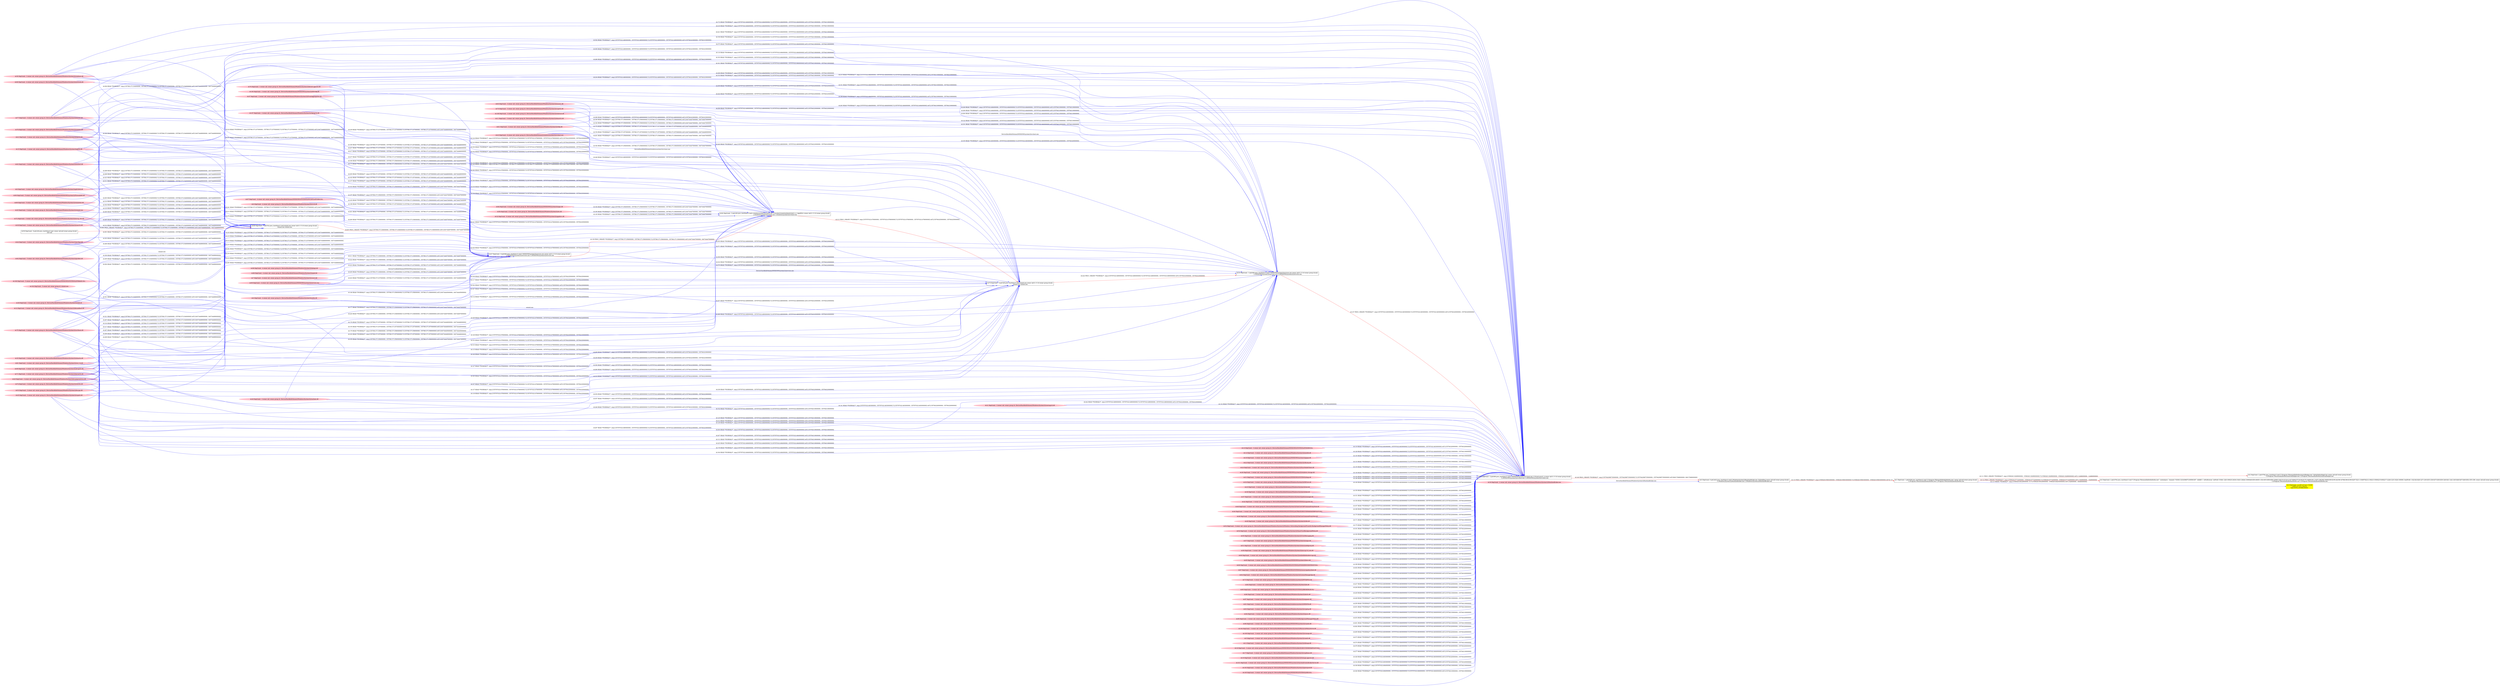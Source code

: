 digraph  {
rankdir=LR
"0"[color=black,label="id:0 HopCount: 0 pid:2432 proc_starttime:0 cmd:C:\Windows\System32\RuntimeBroker.exe -Embedding owner uid:null owner group id:null,\n C:/Windows/System32/RuntimeBroker.exe C:/Windows/System32/RuntimeBroker.exe", shape=box,style=solid];
"1"[color=black,label="id:1 HopCount: 1 pid:8188 proc_starttime:0 cmd:\"C:\Program Files\mozilla\firefox\firefox.exe\" owner uid:null owner group id:null,\n C:/Program Files/mozilla/firefox/firefox.exe C:/Program Files/mozilla/firefox/firefox.exe", shape=box,style=solid];
"0" -> "1" [id=110,__obj="PROC_CREATE"color=red,label="id:110 PROC_CREATE **NORMAL**  seqs:[1558026105803000000, 1558026105803000000] T:[1558026105803000000, 1558026105803000000] relT:[0, 0]",style=solid];
"2"[color=black,label="id:2 HopCount: 2 pid:5784 proc_starttime:0 cmd:\"C:\Program Files\mozilla\firefox\uninstall\helper.exe\" /SetAsDefaultAppUser owner uid:null owner group id:null,\n C:/Program Files/mozilla/firefox/uninstall/helper.exe C:/Program Files/mozilla/firefox/uninstall/helper.exe", shape=box,style=solid];
"1" -> "2" [id=111,__obj="PROC_CREATE"color=red,label="id:111 PROC_CREATE **NORMAL**  seqs:[1558026118289000000, 1558026118289000000] T:[1558026118289000000, 1558026118289000000] relT:[-12486000000, -12486000000]",style=solid];
"3"[color=black,label="id:3 HopCount: 2 pid:4704 proc_starttime:0 cmd:\"C:\Program Files\mozilla\firefox\firefox.exe\" -contentproc --channel=\"8188.0.323439607\\100590185\" -childID 1 -isForBrowser -intPrefs 5:50|6:-1|28:1000|33:20|34:10|43:128|44:10000|48:0|50:400|51:1|52:0|53:0|58:0|59:120|60:120|133:2|134:1|147:5000|157:0|159:0|170:10000|182:-1|187:128|188:10000|189:0|195:24|196:32768|198:0|199:0|207:5|211:1048576|212:100|213:5000|215:600|217:1|226:1|231:0|241:60000| -boolPrefs 1:0|2:0|4:0|26:1|27:1|30:0|35:1|36:0|37:0|38:0|39:1|40:0|41:1|42:1|45:0|46:0|47:0|49:0|54:1|55:1|56: owner uid:null owner group id:null,\n C:/Program Files/mozilla/firefox/firefox.exe C:/Program Files/mozilla/firefox/firefox.exe", shape=box,style=solid];
"1" -> "3" [id=112,__obj="PROC_CREATE"color=red,label="id:112 PROC_CREATE **NORMAL**  seqs:[1558026107732000000, 1558026107732000000] T:[1558026107732000000, 1558026107732000000] relT:[-1929000000, -1929000000]",style=solid];
"4"[color=yellow,label="id:4 HopCount: 2 srcIP:127.0.0.1:54380\ndstIP:127.0.0.1:54379\ntype:SOCK_ESTABLISHED ", shape=box,style=filled];
"1" -> "4" [id=113,__obj="WRITE"color=blue,label="id:113 WRITE **NORMAL**  seqs:[1558026106329000000, 0] T:[1558026106329000000, 1558026146263000000] relT:[-526000000, -40460000000]",style=solid];
"106"[color=pink,label="id:106 HopCount: -5 owner uid: owner group id: /Device/HarddiskVolume2/WINDOWS/SYSTEM32/FWBASE.DLL ", shape=oval,style=filled];
"79"[color=black,label="id:79 HopCount: -4 pid:528 proc_starttime:0 cmd:wininit.exe owner uid:S-1-5-18 owner group id:null,\n wininit.exe wininit.exe", shape=box,style=solid];
"106" -> "79" [id=114,__obj="READ"color=blue,label="id:114 READ **NORMAL**  seqs:[1557870321478000000, 1557870321478000000] T:[1557870321478000000, 1557870321478000000] relT:[155784325000000, 155784325000000]",style=solid];
"81"[color=pink,label="id:81 HopCount: -4 owner uid: owner group id: /Device/HarddiskVolume2/Windows/System32/ws2_32.dll ", shape=oval,style=filled];
"81" -> "79" [id=115,__obj="READ"color=blue,label="id:115 READ **NORMAL**  seqs:[1557870321478000000, 1557870321478000000] T:[1557870321478000000, 1557870321478000000] relT:[155784325000000, 155784325000000]",style=solid];
"9"[color=pink,label="id:9 HopCount: -3 owner uid: owner group id: /Device/HarddiskVolume2/Windows/System32/gdi32full.dll ", shape=oval,style=filled];
"28"[color=black,label="id:28 HopCount: -2 pid:808 proc_starttime:0 cmd:C:\WINDOWS\system32\svchost.exe -k DcomLaunch -p owner uid:S-1-5-18 owner group id:null,\n C:/WINDOWS/system32/svchost.exe C:/WINDOWS/system32/svchost.exe", shape=box,style=solid];
"9" -> "28" [id=116,__obj="READ"color=blue,label="id:116 READ **NORMAL**  seqs:[1557870321484000000, 1557870321484000000] T:[1557870321484000000, 1557870321484000000] relT:[155784319000000, 155784319000000]",style=solid];
"44"[color=pink,label="id:44 HopCount: -3 owner uid: owner group id: /Device/HarddiskVolume2/Windows/System32/profapi.dll ", shape=oval,style=filled];
"44" -> "79" [id=117,__obj="READ"color=blue,label="id:117 READ **NORMAL**  seqs:[1557870321478000000, 1557870321478000000] T:[1557870321478000000, 1557870321478000000] relT:[155784325000000, 155784325000000]",style=solid];
"45"[color=pink,label="id:45 HopCount: -3 owner uid: owner group id: /Device/HarddiskVolume2/Windows/System32/sspicli.dll ", shape=oval,style=filled];
"45" -> "79" [id=118,__obj="READ"color=blue,label="id:118 READ **NORMAL**  seqs:[1557870321478000000, 1557870321478000000] T:[1557870321478000000, 1557870321478000000] relT:[155784325000000, 155784325000000]",style=solid];
"10"[color=pink,label="id:10 HopCount: -3 owner uid: owner group id: /Device/HarddiskVolume2/WINDOWS/SYSTEM32/PSMSRV.DLL ", shape=oval,style=filled];
"10" -> "28" [id=119,__obj="READ"color=blue,label="id:119 READ **NORMAL**  seqs:[1557870321483000000, 1557870321483000000] T:[1557870321483000000, 1557870321483000000] relT:[155784320000000, 155784320000000]",style=solid];
"69"[color=pink,label="id:69 HopCount: -3 owner uid: owner group id: /Device/HarddiskVolume2/Windows/System32/advapi32.dll ", shape=oval,style=filled];
"69" -> "79" [id=120,__obj="READ"color=blue,label="id:120 READ **NORMAL**  seqs:[1557870321478000000, 1557870321478000000] T:[1557870321478000000, 1557870321478000000] relT:[155784325000000, 155784325000000]",style=solid];
"63"[color=pink,label="id:63 HopCount: -3 owner uid: owner group id: /Device/HarddiskVolume2/Windows/System32/sechost.dll ", shape=oval,style=filled];
"63" -> "79" [id=121,__obj="READ"color=blue,label="id:121 READ **NORMAL**  seqs:[1557870321478000000, 1557870321478000000] T:[1557870321478000000, 1557870321478000000] relT:[155784325000000, 155784325000000]",style=solid];
"11"[color=pink,label="id:11 HopCount: -3 owner uid: owner group id: /Device/HarddiskVolume2/Windows/System32/oleaut32.dll ", shape=oval,style=filled];
"11" -> "28" [id=122,__obj="READ"color=blue,label="id:122 READ **NORMAL**  seqs:[1557870321484000000, 1557870321484000000] T:[1557870321484000000, 1557870321484000000] relT:[155784319000000, 155784319000000]",style=solid];
"80"[color=pink,label="id:80 HopCount: -4 owner uid: owner group id: /Device/HarddiskVolume2/Windows/System32/mswsock.dll ", shape=oval,style=filled];
"80" -> "79" [id=123,__obj="READ"color=blue,label="id:123 READ **NORMAL**  seqs:[1557870321478000000, 1557870321478000000] T:[1557870321478000000, 1557870321478000000] relT:[155784325000000, 155784325000000]",style=solid];
"50"[color=pink,label="id:50 HopCount: -3 owner uid: owner group id: /Device/HarddiskVolume2/Windows/System32/combase.dll ", shape=oval,style=filled];
"50" -> "79" [id=124,__obj="READ"color=blue,label="id:124 READ **NORMAL**  seqs:[1557870321478000000, 1557870321478000000] T:[1557870321478000000, 1557870321478000000] relT:[155784325000000, 155784325000000]",style=solid];
"12"[color=pink,label="id:12 HopCount: -3 owner uid: owner group id: /Device/HarddiskVolume2/Windows/System32/KernelBase.dll ", shape=oval,style=filled];
"12" -> "28" [id=125,__obj="READ"color=blue,label="id:125 READ **NORMAL**  seqs:[1557870321484000000, 1557870321484000000] T:[1557870321484000000, 1557870321484000000] relT:[155784319000000, 155784319000000]",style=solid];
"12" -> "79" [id=126,__obj="READ"color=blue,label="id:126 READ **NORMAL**  seqs:[1557870321478000000, 1557870321478000000] T:[1557870321478000000, 1557870321478000000] relT:[155784325000000, 155784325000000]",style=solid];
"71"[color=pink,label="id:71 HopCount: -3 owner uid: owner group id: /Device/HarddiskVolume2/Windows/System32/kernel32.dll ", shape=oval,style=filled];
"71" -> "79" [id=127,__obj="READ"color=blue,label="id:127 READ **NORMAL**  seqs:[1557870321478000000, 1557870321478000000] T:[1557870321478000000, 1557870321478000000] relT:[155784325000000, 155784325000000]",style=solid];
"14"[color=pink,label="id:14 HopCount: -3 owner uid: owner group id: /Device/HarddiskVolume2/Windows/System32/mintdh.dll ", shape=oval,style=filled];
"14" -> "28" [id=128,__obj="READ"color=blue,label="id:128 READ **NORMAL**  seqs:[1557870321484000000, 1557870321484000000] T:[1557870321484000000, 1557870321484000000] relT:[155784319000000, 155784319000000]",style=solid];
"35"[color=pink,label="id:35 HopCount: -3 owner uid: owner group id: /Device/HarddiskVolume2/Windows/System32/ntmarta.dll ", shape=oval,style=filled];
"35" -> "28" [id=129,__obj="READ"color=blue,label="id:129 READ **NORMAL**  seqs:[1557870321484000000, 1557870321484000000] T:[1557870321484000000, 1557870321484000000] relT:[155784319000000, 155784319000000]",style=solid];
"18"[color=pink,label="id:18 HopCount: -3 owner uid: owner group id: /Device/HarddiskVolume2/WINDOWS/system32/gpapi.dll ", shape=oval,style=filled];
"18" -> "28" [id=130,__obj="READ"color=blue,label="id:130 READ **NORMAL**  seqs:[1557870321484000000, 1557870321484000000] T:[1557870321484000000, 1557870321484000000] relT:[155784319000000, 155784319000000]",style=solid];
"20"[color=pink,label="id:20 HopCount: -3 owner uid: owner group id: /Device/HarddiskVolume2/Windows/System32/bcryptprimitives.dll ", shape=oval,style=filled];
"20" -> "28" [id=131,__obj="READ"color=blue,label="id:131 READ **NORMAL**  seqs:[1557870321484000000, 1557870321484000000] T:[1557870321484000000, 1557870321484000000] relT:[155784319000000, 155784319000000]",style=solid];
"21"[color=pink,label="id:21 HopCount: -3 owner uid: owner group id: /Device/HarddiskVolume2/Windows/System32/usermgrcli.dll ", shape=oval,style=filled];
"21" -> "28" [id=132,__obj="READ"color=blue,label="id:132 READ **NORMAL**  seqs:[1557870321483000000, 1557870321483000000] T:[1557870321483000000, 1557870321483000000] relT:[155784320000000, 155784320000000]",style=solid];
"22"[color=pink,label="id:22 HopCount: -3 owner uid: owner group id: /Device/HarddiskVolume2/Windows/System32/clbcatq.dll ", shape=oval,style=filled];
"22" -> "28" [id=133,__obj="READ"color=blue,label="id:133 READ **NORMAL**  seqs:[1557870321484000000, 1557870321484000000] T:[1557870321484000000, 1557870321484000000] relT:[155784319000000, 155784319000000]",style=solid];
"41"[color=pink,label="id:41 HopCount: -3 owner uid: owner group id: /Device/HarddiskVolume2/Windows/System32/rpcrt4.dll ", shape=oval,style=filled];
"41" -> "79" [id=134,__obj="READ"color=blue,label="id:134 READ **NORMAL**  seqs:[1557870321478000000, 1557870321478000000] T:[1557870321478000000, 1557870321478000000] relT:[155784325000000, 155784325000000]",style=solid];
"24"[color=pink,label="id:24 HopCount: -3 owner uid: owner group id: /Device/HarddiskVolume2/Windows/System32/ExecModelClient.dll ", shape=oval,style=filled];
"24" -> "28" [id=135,__obj="READ"color=blue,label="id:135 READ **NORMAL**  seqs:[1557870321483000000, 1557870321483000000] T:[1557870321483000000, 1557870321483000000] relT:[155784320000000, 155784320000000]",style=solid];
"25"[color=pink,label="id:25 HopCount: -5 owner uid: owner group id: /Device/HarddiskVolume2/Windows/System32/wininit.exe ", shape=oval,style=filled];
"25" -> "79" [id=136,__obj="READ"color=blue,label="id:136 READ **NORMAL**  seqs:[1557870321478000000, 1557870321478000000] T:[1557870321478000000, 1557870321478000000] relT:[155784325000000, 155784325000000]",style=solid];
"53"[color=pink,label="id:53 HopCount: -3 owner uid: owner group id: /Device/HarddiskVolume2/Windows/System32/bcrypt.dll ", shape=oval,style=filled];
"53" -> "79" [id=137,__obj="READ"color=blue,label="id:137 READ **NORMAL**  seqs:[1557870321478000000, 1557870321478000000] T:[1557870321478000000, 1557870321478000000] relT:[155784325000000, 155784325000000]",style=solid];
"26"[color=pink,label="id:26 HopCount: -3 owner uid: owner group id: /Device/HarddiskVolume2/WINDOWS/system32/windows.storage.dll ", shape=oval,style=filled];
"26" -> "28" [id=138,__obj="READ"color=blue,label="id:138 READ **NORMAL**  seqs:[1557870321484000000, 1557870321484000000] T:[1557870321484000000, 1557870321484000000] relT:[155784319000000, 155784319000000]",style=solid];
"27"[color=black,label="id:27 HopCount: -6 pid:664 proc_starttime:0 cmd:C:\WINDOWS\system32\services.exe owner uid:S-1-5-18 owner group id:null,\n C:/WINDOWS/system32/services.exe C:/WINDOWS/system32/services.exe", shape=box,style=solid];
"82"[color=black,label="id:82 HopCount: -5 pid:436 proc_starttime:0 cmd:c:\windows\system32\svchost.exe -k localservicenetworkrestricted -p -s AppIDSvc owner uid:S-1-5-19 owner group id:null,\n c:/windows/system32/svchost.exe c:/windows/system32/svchost.exe", shape=box,style=solid];
"27" -> "82" [id=139,__obj="PROC_CREATE"color=red,label="id:139 PROC_CREATE **NORMAL**  seqs:[1557861371356000000, 1557861371356000000] T:[1557861371356000000, 1557861371356000000] relT:[164734447000000, 164734447000000]",style=solid];
"28" -> "0" [id=140,__obj="PROC_CREATE"color=red,label="id:140 PROC_CREATE **NORMAL**  seqs:[1557942088735000000, 1557942088735000000] T:[1557942088735000000, 1557942088735000000] relT:[84017068000000, 84017068000000]",style=solid];
"29"[color=pink,label="id:29 HopCount: -3 owner uid: owner group id: /Device/HarddiskVolume2/Windows/System32/rmclient.dll ", shape=oval,style=filled];
"29" -> "28" [id=141,__obj="READ"color=blue,label="id:141 READ **NORMAL**  seqs:[1557870321483000000, 1557870321483000000] T:[1557870321483000000, 1557870321483000000] relT:[155784320000000, 155784320000000]",style=solid];
"76"[color=pink,label="id:76 HopCount: -3 owner uid: owner group id: /Device/HarddiskVolume2/Windows/System32/kernel.appcore.dll ", shape=oval,style=filled];
"76" -> "82" [id=142,__obj="READ"color=blue,label="id:142 READ **NORMAL**  seqs:[1557861371356000000, 1557861371356000000] T:[1557861371356000000, 1557861371356000000] relT:[164734447000000, 164734447000000]",style=solid];
"30"[color=pink,label="id:30 HopCount: -2 owner uid: owner group id: /Device/HarddiskVolume2/Windows/System32/RuntimeBroker.exe ", shape=oval,style=filled];
"30" -> "0" [id=143,__obj="FILE_EXEC"color=blue,label="\Device\HarddiskVolume2\Windows\System32\RuntimeBroker.exe",style=solid];
"31"[color=pink,label="id:31 HopCount: -3 owner uid: owner group id: /Device/HarddiskVolume2/WINDOWS/SYSTEM32/dxgi.dll ", shape=oval,style=filled];
"31" -> "28" [id=144,__obj="READ"color=blue,label="id:144 READ **NORMAL**  seqs:[1557870321484000000, 1557870321484000000] T:[1557870321484000000, 1557870321484000000] relT:[155784319000000, 155784319000000]",style=solid];
"32"[color=pink,label="id:32 HopCount: -6 owner uid: owner group id: /Device/HarddiskVolume2/WINDOWS/system32/appidsvc.dll ", shape=oval,style=filled];
"32" -> "82" [id=145,__obj="READ"color=blue,label="id:145 READ **NORMAL**  seqs:[1557861371356000000, 1557861371356000000] T:[1557861371356000000, 1557861371356000000] relT:[164734447000000, 164734447000000]",style=solid];
"38"[color=pink,label="id:38 HopCount: -3 owner uid: owner group id: /Device/HarddiskVolume2/Windows/System32/ntdll.dll ", shape=oval,style=filled];
"38" -> "82" [id=146,__obj="READ"color=blue,label="id:146 READ **NORMAL**  seqs:[1557861371358000000, 1557861371358000000] T:[1557861371358000000, 1557861371358000000] relT:[164734445000000, 164734445000000]",style=solid];
"33"[color=black,label="id:33 HopCount: -3 pid:656 proc_starttime:0 cmd:C:\WINDOWS\system32\services.exe owner uid:S-1-5-18 owner group id:null,\n C:/WINDOWS/system32/services.exe C:/WINDOWS/system32/services.exe", shape=box,style=solid];
"33" -> "28" [id=147,__obj="PROC_CREATE"color=red,label="id:147 PROC_CREATE **NORMAL**  seqs:[1557870321483000000, 1557870321483000000] T:[1557870321483000000, 1557870321483000000] relT:[155784320000000, 155784320000000]",style=solid];
"34"[color=pink,label="id:34 HopCount: -3 owner uid: owner group id: /Device/HarddiskVolume2/Windows/System32/SHCore.dll ", shape=oval,style=filled];
"34" -> "28" [id=148,__obj="READ"color=blue,label="id:148 READ **NORMAL**  seqs:[1557870321484000000, 1557870321484000000] T:[1557870321484000000, 1557870321484000000] relT:[155784319000000, 155784319000000]",style=solid];
"23"[color=pink,label="id:23 HopCount: -3 owner uid: owner group id: /Device/HarddiskVolume2/Windows/System32/wer.dll ", shape=oval,style=filled];
"23" -> "28" [id=149,__obj="READ"color=blue,label="id:149 READ **NORMAL**  seqs:[1557870321483000000, 1557870321483000000] T:[1557870321483000000, 1557870321483000000] relT:[155784320000000, 155784320000000]",style=solid];
"36"[color=pink,label="id:36 HopCount: -3 owner uid: owner group id: /Device/HarddiskVolume2/Windows/System32/dab.dll ", shape=oval,style=filled];
"36" -> "28" [id=150,__obj="READ"color=blue,label="id:150 READ **NORMAL**  seqs:[1557870321483000000, 1557870321483000000] T:[1557870321483000000, 1557870321483000000] relT:[155784320000000, 155784320000000]",style=solid];
"37"[color=pink,label="id:37 HopCount: -3 owner uid: owner group id: /Device/HarddiskVolume2/Windows/System32/policymanager.dll ", shape=oval,style=filled];
"37" -> "28" [id=151,__obj="READ"color=blue,label="id:151 READ **NORMAL**  seqs:[1557870321483000000, 1557870321483000000] T:[1557870321483000000, 1557870321483000000] relT:[155784320000000, 155784320000000]",style=solid];
"38" -> "28" [id=152,__obj="READ"color=blue,label="id:152 READ **NORMAL**  seqs:[1557870321484000000, 1557870321484000000] T:[1557870321484000000, 1557870321484000000] relT:[155784319000000, 155784319000000]",style=solid];
"39"[color=pink,label="id:39 HopCount: -3 owner uid: owner group id: /Device/HarddiskVolume2/Windows/System32/user32.dll ", shape=oval,style=filled];
"39" -> "28" [id=153,__obj="READ"color=blue,label="id:153 READ **NORMAL**  seqs:[1557870321484000000, 1557870321484000000] T:[1557870321484000000, 1557870321484000000] relT:[155784319000000, 155784319000000]",style=solid];
"11" -> "82" [id=154,__obj="READ"color=blue,label="id:154 READ **NORMAL**  seqs:[1557861371357000000, 1557861371357000000] T:[1557861371357000000, 1557861371357000000] relT:[164734446000000, 164734446000000]",style=solid];
"69" -> "82" [id=155,__obj="READ"color=blue,label="id:155 READ **NORMAL**  seqs:[1557861371357000000, 1557861371357000000] T:[1557861371357000000, 1557861371357000000] relT:[164734446000000, 164734446000000]",style=solid];
"41" -> "28" [id=156,__obj="READ"color=blue,label="id:156 READ **NORMAL**  seqs:[1557870321484000000, 1557870321484000000] T:[1557870321484000000, 1557870321484000000] relT:[155784319000000, 155784319000000]",style=solid];
"63" -> "82" [id=157,__obj="READ"color=blue,label="id:157 READ **NORMAL**  seqs:[1557861371357000000, 1557861371357000000] T:[1557861371357000000, 1557861371357000000] relT:[164734446000000, 164734446000000]",style=solid];
"42"[color=pink,label="id:42 HopCount: -3 owner uid: owner group id: /Device/HarddiskVolume2/WINDOWS/SYSTEM32/capauthz.dll ", shape=oval,style=filled];
"42" -> "28" [id=158,__obj="READ"color=blue,label="id:158 READ **NORMAL**  seqs:[1557870321483000000, 1557870321483000000] T:[1557870321483000000, 1557870321483000000] relT:[155784320000000, 155784320000000]",style=solid];
"43"[color=pink,label="id:43 HopCount: -6 owner uid: owner group id: /Device/HarddiskVolume2/windows/system32/svchost.exe ", shape=oval,style=filled];
"43" -> "82" [id=159,__obj="FILE_EXEC"color=blue,label="\Device\HarddiskVolume2\windows\system32\svchost.exe",style=solid];
"83"[color=pink,label="id:83 HopCount: -3 owner uid: owner group id: /Device/HarddiskVolume2/Windows/System32/msasn1.dll ", shape=oval,style=filled];
"83" -> "82" [id=160,__obj="READ"color=blue,label="id:160 READ **NORMAL**  seqs:[1557861371356000000, 1557861371356000000] T:[1557861371356000000, 1557861371356000000] relT:[164734447000000, 164734447000000]",style=solid];
"44" -> "28" [id=161,__obj="READ"color=blue,label="id:161 READ **NORMAL**  seqs:[1557870321484000000, 1557870321484000000] T:[1557870321484000000, 1557870321484000000] relT:[155784319000000, 155784319000000]",style=solid];
"15"[color=pink,label="id:15 HopCount: -3 owner uid: owner group id: /Device/HarddiskVolume2/Windows/System32/gdi32.dll ", shape=oval,style=filled];
"15" -> "82" [id=162,__obj="READ"color=blue,label="id:162 READ **NORMAL**  seqs:[1557861371357000000, 1557861371357000000] T:[1557861371357000000, 1557861371357000000] relT:[164734446000000, 164734446000000]",style=solid];
"9" -> "82" [id=163,__obj="READ"color=blue,label="id:163 READ **NORMAL**  seqs:[1557861371356000000, 1557861371356000000] T:[1557861371356000000, 1557861371356000000] relT:[164734447000000, 164734447000000]",style=solid];
"45" -> "28" [id=164,__obj="READ"color=blue,label="id:164 READ **NORMAL**  seqs:[1557870321484000000, 1557870321484000000] T:[1557870321484000000, 1557870321484000000] relT:[155784319000000, 155784319000000]",style=solid];
"72"[color=pink,label="id:72 HopCount: -3 owner uid: owner group id: /Device/HarddiskVolume2/Windows/System32/msvcp_win.dll ", shape=oval,style=filled];
"72" -> "82" [id=165,__obj="READ"color=blue,label="id:165 READ **NORMAL**  seqs:[1557861371356000000, 1557861371356000000] T:[1557861371356000000, 1557861371356000000] relT:[164734447000000, 164734447000000]",style=solid];
"77"[color=pink,label="id:77 HopCount: -3 owner uid: owner group id: /Device/HarddiskVolume2/Windows/System32/msvcrt.dll ", shape=oval,style=filled];
"77" -> "82" [id=166,__obj="READ"color=blue,label="id:166 READ **NORMAL**  seqs:[1557861371358000000, 1557861371358000000] T:[1557861371358000000, 1557861371358000000] relT:[164734445000000, 164734445000000]",style=solid];
"46"[color=pink,label="id:46 HopCount: -3 owner uid: owner group id: /Device/HarddiskVolume2/Windows/System32/OneCoreUAPCommonProxyStub.dll ", shape=oval,style=filled];
"46" -> "28" [id=167,__obj="READ"color=blue,label="id:167 READ **NORMAL**  seqs:[1557870321483000000, 1557870321483000000] T:[1557870321483000000, 1557870321483000000] relT:[155784320000000, 155784320000000]",style=solid];
"40"[color=pink,label="id:40 HopCount: -3 owner uid: owner group id: /Device/HarddiskVolume2/WINDOWS/SYSTEM32/ACPBACKGROUNDMANAGERPOLICY.DLL ", shape=oval,style=filled];
"40" -> "28" [id=168,__obj="READ"color=blue,label="id:168 READ **NORMAL**  seqs:[1557870321483000000, 1557870321483000000] T:[1557870321483000000, 1557870321483000000] relT:[155784320000000, 155784320000000]",style=solid];
"47"[color=pink,label="id:47 HopCount: -3 owner uid: owner group id: /Device/HarddiskVolume2/Windows/System32/EventAggregation.dll ", shape=oval,style=filled];
"47" -> "28" [id=169,__obj="READ"color=blue,label="id:169 READ **NORMAL**  seqs:[1557870321484000000, 1557870321484000000] T:[1557870321484000000, 1557870321484000000] relT:[155784319000000, 155784319000000]",style=solid];
"48"[color=pink,label="id:48 HopCount: -3 owner uid: owner group id: /Device/HarddiskVolume2/Windows/System32/OneCoreCommonProxyStub.dll ", shape=oval,style=filled];
"48" -> "28" [id=170,__obj="READ"color=blue,label="id:170 READ **NORMAL**  seqs:[1557870321483000000, 1557870321483000000] T:[1557870321483000000, 1557870321483000000] relT:[155784320000000, 155784320000000]",style=solid];
"49"[color=pink,label="id:49 HopCount: -3 owner uid: owner group id: /Device/HarddiskVolume2/Windows/System32/tdh.dll ", shape=oval,style=filled];
"49" -> "28" [id=171,__obj="READ"color=blue,label="id:171 READ **NORMAL**  seqs:[1557870321484000000, 1557870321484000000] T:[1557870321484000000, 1557870321484000000] relT:[155784319000000, 155784319000000]",style=solid];
"50" -> "28" [id=172,__obj="READ"color=blue,label="id:172 READ **NORMAL**  seqs:[1557870321484000000, 1557870321484000000] T:[1557870321484000000, 1557870321484000000] relT:[155784319000000, 155784319000000]",style=solid];
"78"[color=pink,label="id:78 HopCount: -3 owner uid: owner group id: /Device/HarddiskVolume2/Windows/System32/userenv.dll ", shape=oval,style=filled];
"78" -> "82" [id=173,__obj="READ"color=blue,label="id:173 READ **NORMAL**  seqs:[1557861371356000000, 1557861371356000000] T:[1557861371356000000, 1557861371356000000] relT:[164734447000000, 164734447000000]",style=solid];
"108"[color=pink,label="id:108 HopCount: -3 owner uid: owner group id: /Device/HarddiskVolume2/Windows/System32/wintrust.dll ", shape=oval,style=filled];
"108" -> "82" [id=174,__obj="READ"color=blue,label="id:174 READ **NORMAL**  seqs:[1557861371357000000, 1557861371357000000] T:[1557861371357000000, 1557861371357000000] relT:[164734446000000, 164734446000000]",style=solid];
"52"[color=pink,label="id:52 HopCount: -3 owner uid: owner group id: /Device/HarddiskVolume2/Windows/System32/Windows.Networking.BackgroundTransfer.BackgroundManagerPolicy.dll ", shape=oval,style=filled];
"52" -> "28" [id=175,__obj="READ"color=blue,label="id:175 READ **NORMAL**  seqs:[1557870321483000000, 1557870321483000000] T:[1557870321483000000, 1557870321483000000] relT:[155784320000000, 155784320000000]",style=solid];
"75"[color=pink,label="id:75 HopCount: -3 owner uid: owner group id: /Device/HarddiskVolume2/Windows/System32/ucrtbase.dll ", shape=oval,style=filled];
"75" -> "82" [id=176,__obj="READ"color=blue,label="id:176 READ **NORMAL**  seqs:[1557861371357000000, 1557861371357000000] T:[1557861371357000000, 1557861371357000000] relT:[164734446000000, 164734446000000]",style=solid];
"12" -> "82" [id=177,__obj="READ"color=blue,label="id:177 READ **NORMAL**  seqs:[1557861371356000000, 1557861371356000000] T:[1557861371356000000, 1557861371356000000] relT:[164734447000000, 164734447000000]",style=solid];
"53" -> "28" [id=178,__obj="READ"color=blue,label="id:178 READ **NORMAL**  seqs:[1557870321484000000, 1557870321484000000] T:[1557870321484000000, 1557870321484000000] relT:[155784319000000, 155784319000000]",style=solid];
"71" -> "82" [id=179,__obj="READ"color=blue,label="id:179 READ **NORMAL**  seqs:[1557861371358000000, 1557861371358000000] T:[1557861371358000000, 1557861371358000000] relT:[164734445000000, 164734445000000]",style=solid];
"50" -> "82" [id=180,__obj="READ"color=blue,label="id:180 READ **NORMAL**  seqs:[1557861371357000000, 1557861371357000000] T:[1557861371357000000, 1557861371357000000] relT:[164734446000000, 164734446000000]",style=solid];
"54"[color=pink,label="id:54 HopCount: -3 owner uid: owner group id: /Device/HarddiskVolume2/Windows/System32/SmartCardBackgroundPolicy.dll ", shape=oval,style=filled];
"54" -> "28" [id=181,__obj="READ"color=blue,label="id:181 READ **NORMAL**  seqs:[1557870321483000000, 1557870321483000000] T:[1557870321483000000, 1557870321483000000] relT:[155784320000000, 155784320000000]",style=solid];
"70"[color=pink,label="id:70 HopCount: -3 owner uid: owner group id: /Device/HarddiskVolume2/Windows/System32/crypt32.dll ", shape=oval,style=filled];
"70" -> "82" [id=182,__obj="READ"color=blue,label="id:182 READ **NORMAL**  seqs:[1557861371356000000, 1557861371356000000] T:[1557861371356000000, 1557861371356000000] relT:[164734447000000, 164734447000000]",style=solid];
"20" -> "82" [id=183,__obj="READ"color=blue,label="id:183 READ **NORMAL**  seqs:[1557861371357000000, 1557861371357000000] T:[1557861371357000000, 1557861371357000000] relT:[164734446000000, 164734446000000]",style=solid];
"55"[color=pink,label="id:55 HopCount: -3 owner uid: owner group id: /Device/HarddiskVolume2/Windows/System32/CoreMessaging.dll ", shape=oval,style=filled];
"55" -> "28" [id=184,__obj="READ"color=blue,label="id:184 READ **NORMAL**  seqs:[1557870321483000000, 1557870321483000000] T:[1557870321483000000, 1557870321483000000] relT:[155784320000000, 155784320000000]",style=solid];
"56"[color=pink,label="id:56 HopCount: -6 owner uid: owner group id: /Device/HarddiskVolume2/Windows/System32/slc.dll ", shape=oval,style=filled];
"56" -> "82" [id=185,__obj="READ"color=blue,label="id:185 READ **NORMAL**  seqs:[1557861371356000000, 1557861371356000000] T:[1557861371356000000, 1557861371356000000] relT:[164734447000000, 164734447000000]",style=solid];
"57"[color=pink,label="id:57 HopCount: -3 owner uid: owner group id: /Device/HarddiskVolume2/WINDOWS/system32/umpo.dll ", shape=oval,style=filled];
"57" -> "28" [id=186,__obj="READ"color=blue,label="id:186 READ **NORMAL**  seqs:[1557870321484000000, 1557870321484000000] T:[1557870321484000000, 1557870321484000000] relT:[155784319000000, 155784319000000]",style=solid];
"51"[color=pink,label="id:51 HopCount: -3 owner uid: owner group id: /Device/HarddiskVolume2/Windows/System32/execmodelproxy.dll ", shape=oval,style=filled];
"51" -> "28" [id=187,__obj="READ"color=blue,label="id:187 READ **NORMAL**  seqs:[1557870321483000000, 1557870321483000000] T:[1557870321483000000, 1557870321483000000] relT:[155784320000000, 155784320000000]",style=solid];
"59"[color=pink,label="id:59 HopCount: -3 owner uid: owner group id: /Device/HarddiskVolume2/Windows/System32/msvcp110_win.dll ", shape=oval,style=filled];
"59" -> "28" [id=188,__obj="READ"color=blue,label="id:188 READ **NORMAL**  seqs:[1557870321483000000, 1557870321483000000] T:[1557870321483000000, 1557870321483000000] relT:[155784320000000, 155784320000000]",style=solid];
"43" -> "28" [id=189,__obj="FILE_EXEC"color=blue,label="\Device\HarddiskVolume2\WINDOWS\system32\svchost.exe",style=solid];
"60"[color=pink,label="id:60 HopCount: -3 owner uid: owner group id: /Device/HarddiskVolume2/Windows/System32/embeddedmodesvcapi.dll ", shape=oval,style=filled];
"60" -> "28" [id=190,__obj="READ"color=blue,label="id:190 READ **NORMAL**  seqs:[1557870321483000000, 1557870321483000000] T:[1557870321483000000, 1557870321483000000] relT:[155784320000000, 155784320000000]",style=solid];
"61"[color=pink,label="id:61 HopCount: -3 owner uid: owner group id: /Device/HarddiskVolume2/Windows/System32/wldp.dll ", shape=oval,style=filled];
"61" -> "28" [id=191,__obj="READ"color=blue,label="id:191 READ **NORMAL**  seqs:[1557870321484000000, 1557870321484000000] T:[1557870321484000000, 1557870321484000000] relT:[155784319000000, 155784319000000]",style=solid];
"43" -> "82" [id=192,__obj="READ"color=blue,label="id:192 READ **NORMAL**  seqs:[1557861371356000000, 1557861371356000000] T:[1557861371356000000, 1557861371356000000] relT:[164734447000000, 164734447000000]",style=solid];
"63" -> "28" [id=193,__obj="READ"color=blue,label="id:193 READ **NORMAL**  seqs:[1557870321484000000, 1557870321484000000] T:[1557870321484000000, 1557870321484000000] relT:[155784319000000, 155784319000000]",style=solid];
"64"[color=pink,label="id:64 HopCount: -6 owner uid: owner group id: /Device/HarddiskVolume2/WINDOWS/system32/sppc.dll ", shape=oval,style=filled];
"64" -> "82" [id=194,__obj="READ"color=blue,label="id:194 READ **NORMAL**  seqs:[1557861371356000000, 1557861371356000000] T:[1557861371356000000, 1557861371356000000] relT:[164734447000000, 164734447000000]",style=solid];
"74"[color=pink,label="id:74 HopCount: -3 owner uid: owner group id: /Device/HarddiskVolume2/Windows/System32/win32u.dll ", shape=oval,style=filled];
"74" -> "82" [id=195,__obj="READ"color=blue,label="id:195 READ **NORMAL**  seqs:[1557861371356000000, 1557861371356000000] T:[1557861371356000000, 1557861371356000000] relT:[164734447000000, 164734447000000]",style=solid];
"65"[color=pink,label="id:65 HopCount: -3 owner uid: owner group id: /Device/HarddiskVolume2/WINDOWS/system32/bisrv.dll ", shape=oval,style=filled];
"65" -> "28" [id=196,__obj="READ"color=blue,label="id:196 READ **NORMAL**  seqs:[1557870321483000000, 1557870321483000000] T:[1557870321483000000, 1557870321483000000] relT:[155784320000000, 155784320000000]",style=solid];
"44" -> "82" [id=197,__obj="READ"color=blue,label="id:197 READ **NORMAL**  seqs:[1557861371356000000, 1557861371356000000] T:[1557861371356000000, 1557861371356000000] relT:[164734447000000, 164734447000000]",style=solid];
"39" -> "82" [id=198,__obj="READ"color=blue,label="id:198 READ **NORMAL**  seqs:[1557861371357000000, 1557861371357000000] T:[1557861371357000000, 1557861371357000000] relT:[164734446000000, 164734446000000]",style=solid];
"66"[color=pink,label="id:66 HopCount: -3 owner uid: owner group id: /Device/HarddiskVolume2/WINDOWS/SYSTEM32/PSMSERVICEEXTHOST.DLL ", shape=oval,style=filled];
"66" -> "28" [id=199,__obj="READ"color=blue,label="id:199 READ **NORMAL**  seqs:[1557870321483000000, 1557870321483000000] T:[1557870321483000000, 1557870321483000000] relT:[155784320000000, 155784320000000]",style=solid];
"41" -> "82" [id=200,__obj="READ"color=blue,label="id:200 READ **NORMAL**  seqs:[1557861371357000000, 1557861371357000000] T:[1557861371357000000, 1557861371357000000] relT:[164734446000000, 164734446000000]",style=solid];
"61" -> "82" [id=201,__obj="READ"color=blue,label="id:201 READ **NORMAL**  seqs:[1557861371356000000, 1557861371356000000] T:[1557861371356000000, 1557861371356000000] relT:[164734447000000, 164734447000000]",style=solid];
"67"[color=pink,label="id:67 HopCount: -3 owner uid: owner group id: /Device/HarddiskVolume2/WINDOWS/SYSTEM32/resourcepolicyclient.dll ", shape=oval,style=filled];
"67" -> "28" [id=202,__obj="READ"color=blue,label="id:202 READ **NORMAL**  seqs:[1557870321483000000, 1557870321483000000] T:[1557870321483000000, 1557870321483000000] relT:[155784320000000, 155784320000000]",style=solid];
"68"[color=black,label="id:68 HopCount: -7 pid:532 proc_starttime:0 cmd:wininit.exe owner uid:S-1-5-18 owner group id:null,\n wininit.exe wininit.exe", shape=box,style=solid];
"68" -> "27" [id=203,__obj="PROC_CREATE"color=red,label="id:203 PROC_CREATE **NORMAL**  seqs:[1557861371336000000, 1557861371336000000] T:[1557861371336000000, 1557861371336000000] relT:[164734467000000, 164734467000000]",style=solid];
"69" -> "28" [id=204,__obj="READ"color=blue,label="id:204 READ **NORMAL**  seqs:[1557870321484000000, 1557870321484000000] T:[1557870321484000000, 1557870321484000000] relT:[155784319000000, 155784319000000]",style=solid];
"62"[color=pink,label="id:62 HopCount: -3 owner uid: owner group id: /Device/HarddiskVolume2/Windows/System32/LicenseManagerApi.dll ", shape=oval,style=filled];
"62" -> "28" [id=205,__obj="READ"color=blue,label="id:205 READ **NORMAL**  seqs:[1557870321483000000, 1557870321483000000] T:[1557870321483000000, 1557870321483000000] relT:[155784320000000, 155784320000000]",style=solid];
"70" -> "28" [id=206,__obj="READ"color=blue,label="id:206 READ **NORMAL**  seqs:[1557870321484000000, 1557870321484000000] T:[1557870321484000000, 1557870321484000000] relT:[155784319000000, 155784319000000]",style=solid];
"71" -> "28" [id=207,__obj="READ"color=blue,label="id:207 READ **NORMAL**  seqs:[1557870321484000000, 1557870321484000000] T:[1557870321484000000, 1557870321484000000] relT:[155784319000000, 155784319000000]",style=solid];
"72" -> "28" [id=208,__obj="READ"color=blue,label="id:208 READ **NORMAL**  seqs:[1557870321484000000, 1557870321484000000] T:[1557870321484000000, 1557870321484000000] relT:[155784319000000, 155784319000000]",style=solid];
"73"[color=pink,label="id:73 HopCount: -3 owner uid: owner group id: /Device/HarddiskVolume2/windows/system32/WTSAPI32.dll ", shape=oval,style=filled];
"73" -> "28" [id=209,__obj="READ"color=blue,label="id:209 READ **NORMAL**  seqs:[1557870321483000000, 1557870321483000000] T:[1557870321483000000, 1557870321483000000] relT:[155784320000000, 155784320000000]",style=solid];
"20" -> "27" [id=210,__obj="READ"color=blue,label="id:210 READ **NORMAL**  seqs:[1557861371337000000, 1557861371337000000] T:[1557861371337000000, 1557861371337000000] relT:[164734466000000, 164734466000000]",style=solid];
"98"[color=pink,label="id:98 HopCount: -4 owner uid: owner group id: /Device/HarddiskVolume2/Windows/System32/dabapi.dll ", shape=oval,style=filled];
"98" -> "27" [id=211,__obj="READ"color=blue,label="id:211 READ **NORMAL**  seqs:[1557861371336000000, 1557861371336000000] T:[1557861371336000000, 1557861371336000000] relT:[164734467000000, 164734467000000]",style=solid];
"75" -> "28" [id=212,__obj="READ"color=blue,label="id:212 READ **NORMAL**  seqs:[1557870321484000000, 1557870321484000000] T:[1557870321484000000, 1557870321484000000] relT:[155784319000000, 155784319000000]",style=solid];
"41" -> "27" [id=213,__obj="READ"color=blue,label="id:213 READ **NORMAL**  seqs:[1557861371337000000, 1557861371337000000] T:[1557861371337000000, 1557861371337000000] relT:[164734466000000, 164734466000000]",style=solid];
"12" -> "27" [id=214,__obj="READ"color=blue,label="id:214 READ **NORMAL**  seqs:[1557861371337000000, 1557861371337000000] T:[1557861371337000000, 1557861371337000000] relT:[164734466000000, 164734466000000]",style=solid];
"76" -> "28" [id=215,__obj="READ"color=blue,label="id:215 READ **NORMAL**  seqs:[1557870321484000000, 1557870321484000000] T:[1557870321484000000, 1557870321484000000] relT:[155784319000000, 155784319000000]",style=solid];
"50" -> "27" [id=216,__obj="READ"color=blue,label="id:216 READ **NORMAL**  seqs:[1557861371337000000, 1557861371337000000] T:[1557861371337000000, 1557861371337000000] relT:[164734466000000, 164734466000000]",style=solid];
"47" -> "27" [id=217,__obj="READ"color=blue,label="id:217 READ **NORMAL**  seqs:[1557861371337000000, 1557861371337000000] T:[1557861371337000000, 1557861371337000000] relT:[164734466000000, 164734466000000]",style=solid];
"77" -> "28" [id=218,__obj="READ"color=blue,label="id:218 READ **NORMAL**  seqs:[1557870321484000000, 1557870321484000000] T:[1557870321484000000, 1557870321484000000] relT:[155784319000000, 155784319000000]",style=solid];
"38" -> "27" [id=219,__obj="READ"color=blue,label="id:219 READ **NORMAL**  seqs:[1557861371337000000, 1557861371337000000] T:[1557861371337000000, 1557861371337000000] relT:[164734466000000, 164734466000000]",style=solid];
"29" -> "27" [id=220,__obj="READ"color=blue,label="id:220 READ **NORMAL**  seqs:[1557861371336000000, 1557861371336000000] T:[1557861371336000000, 1557861371336000000] relT:[164734467000000, 164734467000000]",style=solid];
"78" -> "28" [id=221,__obj="READ"color=blue,label="id:221 READ **NORMAL**  seqs:[1557870321484000000, 1557870321484000000] T:[1557870321484000000, 1557870321484000000] relT:[155784319000000, 155784319000000]",style=solid];
"88"[color=pink,label="id:88 HopCount: -4 owner uid: owner group id: /Device/HarddiskVolume2/Windows/System32/spinf.dll ", shape=oval,style=filled];
"88" -> "27" [id=222,__obj="READ"color=blue,label="id:222 READ **NORMAL**  seqs:[1557861371336000000, 1557861371336000000] T:[1557861371336000000, 1557861371336000000] relT:[164734467000000, 164734467000000]",style=solid];
"7"[color=pink,label="id:7 HopCount: -4 owner uid: owner group id: /Device/HarddiskVolume2/Windows/System32/scesrv.dll ", shape=oval,style=filled];
"7" -> "27" [id=223,__obj="READ"color=blue,label="id:223 READ **NORMAL**  seqs:[1557861371337000000, 1557861371337000000] T:[1557861371337000000, 1557861371337000000] relT:[164734466000000, 164734466000000]",style=solid];
"79" -> "33" [id=224,__obj="PROC_CREATE"color=red,label="id:224 PROC_CREATE **NORMAL**  seqs:[1557870321480000000, 1557870321480000000] T:[1557870321480000000, 1557870321480000000] relT:[155784323000000, 155784323000000]",style=solid];
"74" -> "28" [id=225,__obj="READ"color=blue,label="id:225 READ **NORMAL**  seqs:[1557870321484000000, 1557870321484000000] T:[1557870321484000000, 1557870321484000000] relT:[155784319000000, 155784319000000]",style=solid];
"83" -> "28" [id=226,__obj="READ"color=blue,label="id:226 READ **NORMAL**  seqs:[1557870321484000000, 1557870321484000000] T:[1557870321484000000, 1557870321484000000] relT:[155784319000000, 155784319000000]",style=solid];
"84"[color=pink,label="id:84 HopCount: -3 owner uid: owner group id: /Device/HarddiskVolume2/Windows/System32/bi.dll ", shape=oval,style=filled];
"84" -> "28" [id=227,__obj="READ"color=blue,label="id:227 READ **NORMAL**  seqs:[1557870321483000000, 1557870321483000000] T:[1557870321483000000, 1557870321483000000] relT:[155784320000000, 155784320000000]",style=solid];
"85"[color=pink,label="id:85 HopCount: -3 owner uid: owner group id: /Device/HarddiskVolume2/WINDOWS/SYSTEM32/BROKERLIB.DLL ", shape=oval,style=filled];
"85" -> "28" [id=228,__obj="READ"color=blue,label="id:228 READ **NORMAL**  seqs:[1557870321483000000, 1557870321483000000] T:[1557870321483000000, 1557870321483000000] relT:[155784320000000, 155784320000000]",style=solid];
"86"[color=pink,label="id:86 HopCount: -3 owner uid: owner group id: /Device/HarddiskVolume2/Windows/System32/ole32.dll ", shape=oval,style=filled];
"86" -> "28" [id=229,__obj="READ"color=blue,label="id:229 READ **NORMAL**  seqs:[1557870321484000000, 1557870321484000000] T:[1557870321484000000, 1557870321484000000] relT:[155784319000000, 155784319000000]",style=solid];
"71" -> "27" [id=230,__obj="READ"color=blue,label="id:230 READ **NORMAL**  seqs:[1557861371337000000, 1557861371337000000] T:[1557861371337000000, 1557861371337000000] relT:[164734466000000, 164734466000000]",style=solid];
"77" -> "27" [id=231,__obj="READ"color=blue,label="id:231 READ **NORMAL**  seqs:[1557861371337000000, 1557861371337000000] T:[1557861371337000000, 1557861371337000000] relT:[164734466000000, 164734466000000]",style=solid];
"88" -> "33" [id=232,__obj="READ"color=blue,label="id:232 READ **NORMAL**  seqs:[1557870321480000000, 1557870321480000000] T:[1557870321480000000, 1557870321480000000] relT:[155784323000000, 155784323000000]",style=solid];
"75" -> "27" [id=233,__obj="READ"color=blue,label="id:233 READ **NORMAL**  seqs:[1557861371337000000, 1557861371337000000] T:[1557861371337000000, 1557861371337000000] relT:[164734466000000, 164734466000000]",style=solid];
"78" -> "33" [id=234,__obj="READ"color=blue,label="id:234 READ **NORMAL**  seqs:[1557870321480000000, 1557870321480000000] T:[1557870321480000000, 1557870321480000000] relT:[155784323000000, 155784323000000]",style=solid];
"44" -> "27" [id=235,__obj="READ"color=blue,label="id:235 READ **NORMAL**  seqs:[1557861371337000000, 1557861371337000000] T:[1557861371337000000, 1557861371337000000] relT:[164734466000000, 164734466000000]",style=solid];
"38" -> "33" [id=236,__obj="READ"color=blue,label="id:236 READ **NORMAL**  seqs:[1557870321480000000, 1557870321480000000] T:[1557870321480000000, 1557870321480000000] relT:[155784323000000, 155784323000000]",style=solid];
"107"[color=pink,label="id:107 HopCount: -3 owner uid: owner group id: /Device/HarddiskVolume2/Windows/System32/cfgmgr32.dll ", shape=oval,style=filled];
"107" -> "27" [id=237,__obj="READ"color=blue,label="id:237 READ **NORMAL**  seqs:[1557861371337000000, 1557861371337000000] T:[1557861371337000000, 1557861371337000000] relT:[164734466000000, 164734466000000]",style=solid];
"29" -> "33" [id=238,__obj="READ"color=blue,label="id:238 READ **NORMAL**  seqs:[1557870321480000000, 1557870321480000000] T:[1557870321480000000, 1557870321480000000] relT:[155784323000000, 155784323000000]",style=solid];
"76" -> "27" [id=239,__obj="READ"color=blue,label="id:239 READ **NORMAL**  seqs:[1557861371337000000, 1557861371337000000] T:[1557861371337000000, 1557861371337000000] relT:[164734466000000, 164734466000000]",style=solid];
"107" -> "33" [id=240,__obj="READ"color=blue,label="id:240 READ **NORMAL**  seqs:[1557870321480000000, 1557870321480000000] T:[1557870321480000000, 1557870321480000000] relT:[155784323000000, 155784323000000]",style=solid];
"78" -> "27" [id=241,__obj="READ"color=blue,label="id:241 READ **NORMAL**  seqs:[1557861371337000000, 1557861371337000000] T:[1557861371337000000, 1557861371337000000] relT:[164734466000000, 164734466000000]",style=solid];
"21" -> "33" [id=242,__obj="READ"color=blue,label="id:242 READ **NORMAL**  seqs:[1557870321480000000, 1557870321480000000] T:[1557870321480000000, 1557870321480000000] relT:[155784323000000, 155784323000000]",style=solid];
"6"[color=pink,label="id:6 HopCount: -4 owner uid: owner group id: /Device/HarddiskVolume2/Windows/System32/authz.dll ", shape=oval,style=filled];
"6" -> "27" [id=243,__obj="READ"color=blue,label="id:243 READ **NORMAL**  seqs:[1557861371337000000, 1557861371337000000] T:[1557861371337000000, 1557861371337000000] relT:[164734466000000, 164734466000000]",style=solid];
"100"[color=pink,label="id:100 HopCount: -3 owner uid: owner group id: /Device/HarddiskVolume2/WINDOWS/system32/DEVOBJ.dll ", shape=oval,style=filled];
"100" -> "33" [id=244,__obj="READ"color=blue,label="id:244 READ **NORMAL**  seqs:[1557870321480000000, 1557870321480000000] T:[1557870321480000000, 1557870321480000000] relT:[155784323000000, 155784323000000]",style=solid];
"99"[color=pink,label="id:99 HopCount: -4 owner uid: owner group id: /Device/HarddiskVolume2/WINDOWS/system32/services.exe ", shape=oval,style=filled];
"99" -> "27" [id=245,__obj="READ"color=blue,label="id:245 READ **NORMAL**  seqs:[1557861371336000000, 1557861371336000000] T:[1557861371336000000, 1557861371336000000] relT:[164734467000000, 164734467000000]",style=solid];
"20" -> "33" [id=246,__obj="READ"color=blue,label="id:246 READ **NORMAL**  seqs:[1557870321480000000, 1557870321480000000] T:[1557870321480000000, 1557870321480000000] relT:[155784323000000, 155784323000000]",style=solid];
"100" -> "27" [id=247,__obj="READ"color=blue,label="id:247 READ **NORMAL**  seqs:[1557861371337000000, 1557861371337000000] T:[1557861371337000000, 1557861371337000000] relT:[164734466000000, 164734466000000]",style=solid];
"63" -> "33" [id=248,__obj="READ"color=blue,label="id:248 READ **NORMAL**  seqs:[1557870321480000000, 1557870321480000000] T:[1557870321480000000, 1557870321480000000] relT:[155784323000000, 155784323000000]",style=solid];
"87"[color=pink,label="id:87 HopCount: -3 owner uid: owner group id: /Device/HarddiskVolume2/Windows/System32/umpoext.dll ", shape=oval,style=filled];
"87" -> "28" [id=249,__obj="READ"color=blue,label="id:249 READ **NORMAL**  seqs:[1557870321484000000, 1557870321484000000] T:[1557870321484000000, 1557870321484000000] relT:[155784319000000, 155784319000000]",style=solid];
"91"[color=pink,label="id:91 HopCount: -3 owner uid: owner group id: /Device/HarddiskVolume2/windows/system32/WINSTA.dll ", shape=oval,style=filled];
"91" -> "28" [id=250,__obj="READ"color=blue,label="id:250 READ **NORMAL**  seqs:[1557870321484000000, 1557870321484000000] T:[1557870321484000000, 1557870321484000000] relT:[155784319000000, 155784319000000]",style=solid];
"93"[color=pink,label="id:93 HopCount: -3 owner uid: owner group id: /Device/HarddiskVolume2/Windows/System32/cryptsp.dll ", shape=oval,style=filled];
"93" -> "28" [id=251,__obj="READ"color=blue,label="id:251 READ **NORMAL**  seqs:[1557870321484000000, 1557870321484000000] T:[1557870321484000000, 1557870321484000000] relT:[155784319000000, 155784319000000]",style=solid];
"94"[color=pink,label="id:94 HopCount: -3 owner uid: owner group id: /Device/HarddiskVolume2/Windows/System32/rpcss.dll ", shape=oval,style=filled];
"94" -> "28" [id=252,__obj="READ"color=blue,label="id:252 READ **NORMAL**  seqs:[1557870321484000000, 1557870321484000000] T:[1557870321484000000, 1557870321484000000] relT:[155784319000000, 155784319000000]",style=solid];
"95"[color=pink,label="id:95 HopCount: -3 owner uid: owner group id: /Device/HarddiskVolume2/Windows/System32/SebBackgroundManagerPolicy.dll ", shape=oval,style=filled];
"95" -> "28" [id=253,__obj="READ"color=blue,label="id:253 READ **NORMAL**  seqs:[1557870321483000000, 1557870321483000000] T:[1557870321483000000, 1557870321483000000] relT:[155784320000000, 155784320000000]",style=solid];
"69" -> "33" [id=254,__obj="READ"color=blue,label="id:254 READ **NORMAL**  seqs:[1557870321480000000, 1557870321480000000] T:[1557870321480000000, 1557870321480000000] relT:[155784323000000, 155784323000000]",style=solid];
"97"[color=pink,label="id:97 HopCount: -4 owner uid: owner group id: /Device/HarddiskVolume2/WINDOWS/SYSTEM32/WUDFPLATFORM.DLL ", shape=oval,style=filled];
"97" -> "33" [id=255,__obj="READ"color=blue,label="id:255 READ **NORMAL**  seqs:[1557870321480000000, 1557870321480000000] T:[1557870321480000000, 1557870321480000000] relT:[155784323000000, 155784323000000]",style=solid];
"98" -> "33" [id=256,__obj="READ"color=blue,label="id:256 READ **NORMAL**  seqs:[1557870321480000000, 1557870321480000000] T:[1557870321480000000, 1557870321480000000] relT:[155784323000000, 155784323000000]",style=solid];
"99" -> "33" [id=257,__obj="READ"color=blue,label="id:257 READ **NORMAL**  seqs:[1557870321480000000, 1557870321480000000] T:[1557870321480000000, 1557870321480000000] relT:[155784323000000, 155784323000000]",style=solid];
"47" -> "33" [id=258,__obj="READ"color=blue,label="id:258 READ **NORMAL**  seqs:[1557870321480000000, 1557870321480000000] T:[1557870321480000000, 1557870321480000000] relT:[155784323000000, 155784323000000]",style=solid];
"76" -> "33" [id=259,__obj="READ"color=blue,label="id:259 READ **NORMAL**  seqs:[1557870321480000000, 1557870321480000000] T:[1557870321480000000, 1557870321480000000] relT:[155784323000000, 155784323000000]",style=solid];
"75" -> "33" [id=260,__obj="READ"color=blue,label="id:260 READ **NORMAL**  seqs:[1557870321480000000, 1557870321480000000] T:[1557870321480000000, 1557870321480000000] relT:[155784323000000, 155784323000000]",style=solid];
"96"[color=pink,label="id:96 HopCount: -3 owner uid: owner group id: /Device/HarddiskVolume2/WINDOWS/system32/rsaenh.dll ", shape=oval,style=filled];
"96" -> "28" [id=261,__obj="READ"color=blue,label="id:261 READ **NORMAL**  seqs:[1557870321484000000, 1557870321484000000] T:[1557870321484000000, 1557870321484000000] relT:[155784319000000, 155784319000000]",style=solid];
"104"[color=pink,label="id:104 HopCount: -3 owner uid: owner group id: /Device/HarddiskVolume2/Windows/System32/ResourcePolicyServer.dll ", shape=oval,style=filled];
"104" -> "28" [id=262,__obj="READ"color=blue,label="id:262 READ **NORMAL**  seqs:[1557870321483000000, 1557870321483000000] T:[1557870321483000000, 1557870321483000000] relT:[155784320000000, 155784320000000]",style=solid];
"107" -> "28" [id=263,__obj="READ"color=blue,label="id:263 READ **NORMAL**  seqs:[1557870321484000000, 1557870321484000000] T:[1557870321484000000, 1557870321484000000] relT:[155784319000000, 155784319000000]",style=solid];
"108" -> "28" [id=264,__obj="READ"color=blue,label="id:264 READ **NORMAL**  seqs:[1557870321484000000, 1557870321484000000] T:[1557870321484000000, 1557870321484000000] relT:[155784319000000, 155784319000000]",style=solid];
"109"[color=pink,label="id:109 HopCount: -3 owner uid: owner group id: /Device/HarddiskVolume2/Windows/System32/srumapi.dll ", shape=oval,style=filled];
"109" -> "28" [id=265,__obj="READ"color=blue,label="id:265 READ **NORMAL**  seqs:[1557870321483000000, 1557870321483000000] T:[1557870321483000000, 1557870321483000000] relT:[155784320000000, 155784320000000]",style=solid];
"77" -> "33" [id=266,__obj="READ"color=blue,label="id:266 READ **NORMAL**  seqs:[1557870321480000000, 1557870321480000000] T:[1557870321480000000, 1557870321480000000] relT:[155784323000000, 155784323000000]",style=solid];
"45" -> "33" [id=267,__obj="READ"color=blue,label="id:267 READ **NORMAL**  seqs:[1557870321480000000, 1557870321480000000] T:[1557870321480000000, 1557870321480000000] relT:[155784323000000, 155784323000000]",style=solid];
"6" -> "33" [id=268,__obj="READ"color=blue,label="id:268 READ **NORMAL**  seqs:[1557870321480000000, 1557870321480000000] T:[1557870321480000000, 1557870321480000000] relT:[155784323000000, 155784323000000]",style=solid];
"44" -> "33" [id=269,__obj="READ"color=blue,label="id:269 READ **NORMAL**  seqs:[1557870321480000000, 1557870321480000000] T:[1557870321480000000, 1557870321480000000] relT:[155784323000000, 155784323000000]",style=solid];
"7" -> "33" [id=270,__obj="READ"color=blue,label="id:270 READ **NORMAL**  seqs:[1557870321480000000, 1557870321480000000] T:[1557870321480000000, 1557870321480000000] relT:[155784323000000, 155784323000000]",style=solid];
"8"[color=pink,label="id:8 HopCount: -4 owner uid: owner group id: /Device/HarddiskVolume2/Windows/System32/srvcli.dll ", shape=oval,style=filled];
"8" -> "33" [id=271,__obj="READ"color=blue,label="id:271 READ **NORMAL**  seqs:[1557870321480000000, 1557870321480000000] T:[1557870321480000000, 1557870321480000000] relT:[155784323000000, 155784323000000]",style=solid];
"99" -> "33" [id=272,__obj="FILE_EXEC"color=blue,label="\Device\HarddiskVolume2\WINDOWS\system32\services.exe",style=solid];
"5"[color=pink,label="id:5 HopCount: -3 owner uid: owner group id: /Device/HarddiskVolume2/Windows/System32/coml2.dll ", shape=oval,style=filled];
"5" -> "28" [id=273,__obj="READ"color=blue,label="id:273 READ **NORMAL**  seqs:[1557870321484000000, 1557870321484000000] T:[1557870321484000000, 1557870321484000000] relT:[155784319000000, 155784319000000]",style=solid];
"13"[color=pink,label="id:13 HopCount: -3 owner uid: owner group id: /Device/HarddiskVolume2/Windows/System32/shlwapi.dll ", shape=oval,style=filled];
"13" -> "28" [id=274,__obj="READ"color=blue,label="id:274 READ **NORMAL**  seqs:[1557870321484000000, 1557870321484000000] T:[1557870321484000000, 1557870321484000000] relT:[155784319000000, 155784319000000]",style=solid];
"15" -> "28" [id=275,__obj="READ"color=blue,label="id:275 READ **NORMAL**  seqs:[1557870321484000000, 1557870321484000000] T:[1557870321484000000, 1557870321484000000] relT:[155784319000000, 155784319000000]",style=solid];
"16"[color=pink,label="id:16 HopCount: -3 owner uid: owner group id: /Device/HarddiskVolume2/WINDOWS/SYSTEM32/BACKGROUNDMEDIAPOLICY.DLL ", shape=oval,style=filled];
"16" -> "28" [id=276,__obj="READ"color=blue,label="id:276 READ **NORMAL**  seqs:[1557870321483000000, 1557870321483000000] T:[1557870321483000000, 1557870321483000000] relT:[155784320000000, 155784320000000]",style=solid];
"17"[color=pink,label="id:17 HopCount: -3 owner uid: owner group id: /Device/HarddiskVolume2/Windows/System32/cryptbase.dll ", shape=oval,style=filled];
"17" -> "28" [id=277,__obj="READ"color=blue,label="id:277 READ **NORMAL**  seqs:[1557870321484000000, 1557870321484000000] T:[1557870321484000000, 1557870321484000000] relT:[155784319000000, 155784319000000]",style=solid];
"99" -> "27" [id=278,__obj="FILE_EXEC"color=blue,label="\Device\HarddiskVolume2\WINDOWS\system32\services.exe",style=solid];
"63" -> "27" [id=279,__obj="READ"color=blue,label="id:279 READ **NORMAL**  seqs:[1557861371337000000, 1557861371337000000] T:[1557861371337000000, 1557861371337000000] relT:[164734466000000, 164734466000000]",style=solid];
"8" -> "27" [id=280,__obj="READ"color=blue,label="id:280 READ **NORMAL**  seqs:[1557861371336000000, 1557861371336000000] T:[1557861371336000000, 1557861371336000000] relT:[164734467000000, 164734467000000]",style=solid];
"97" -> "27" [id=281,__obj="READ"color=blue,label="id:281 READ **NORMAL**  seqs:[1557861371337000000, 1557861371337000000] T:[1557861371337000000, 1557861371337000000] relT:[164734466000000, 164734466000000]",style=solid];
"69" -> "27" [id=282,__obj="READ"color=blue,label="id:282 READ **NORMAL**  seqs:[1557861371337000000, 1557861371337000000] T:[1557861371337000000, 1557861371337000000] relT:[164734466000000, 164734466000000]",style=solid];
"45" -> "27" [id=283,__obj="READ"color=blue,label="id:283 READ **NORMAL**  seqs:[1557861371337000000, 1557861371337000000] T:[1557861371337000000, 1557861371337000000] relT:[164734466000000, 164734466000000]",style=solid];
"58"[color=black,label="id:58 HopCount: -8 pid:436 proc_starttime:0 cmd: owner uid:null owner group id:null,\n null null", shape=box,style=solid];
"58" -> "68" [id=284,__obj="PROC_CREATE"color=red,label="id:284 PROC_CREATE **NORMAL**  seqs:[1557861371334000000, 1557861371334000000] T:[1557861371334000000, 1557861371334000000] relT:[164734469000000, 164734469000000]",style=solid];
"72" -> "68" [id=285,__obj="READ"color=blue,label="id:285 READ **NORMAL**  seqs:[1557861371334000000, 1557861371334000000] T:[1557861371334000000, 1557861371334000000] relT:[164734469000000, 164734469000000]",style=solid];
"106" -> "68" [id=286,__obj="READ"color=blue,label="id:286 READ **NORMAL**  seqs:[1557861371334000000, 1557861371334000000] T:[1557861371334000000, 1557861371334000000] relT:[164734469000000, 164734469000000]",style=solid];
"74" -> "68" [id=287,__obj="READ"color=blue,label="id:287 READ **NORMAL**  seqs:[1557861371334000000, 1557861371334000000] T:[1557861371334000000, 1557861371334000000] relT:[164734469000000, 164734469000000]",style=solid];
"77" -> "68" [id=288,__obj="READ"color=blue,label="id:288 READ **NORMAL**  seqs:[1557861371334000000, 1557861371334000000] T:[1557861371334000000, 1557861371334000000] relT:[164734469000000, 164734469000000]",style=solid];
"53" -> "68" [id=289,__obj="READ"color=blue,label="id:289 READ **NORMAL**  seqs:[1557861371334000000, 1557861371334000000] T:[1557861371334000000, 1557861371334000000] relT:[164734469000000, 164734469000000]",style=solid];
"25" -> "68" [id=290,__obj="READ"color=blue,label="id:290 READ **NORMAL**  seqs:[1557861371334000000, 1557861371334000000] T:[1557861371334000000, 1557861371334000000] relT:[164734469000000, 164734469000000]",style=solid];
"44" -> "68" [id=291,__obj="READ"color=blue,label="id:291 READ **NORMAL**  seqs:[1557861371334000000, 1557861371334000000] T:[1557861371334000000, 1557861371334000000] relT:[164734469000000, 164734469000000]",style=solid];
"75" -> "68" [id=292,__obj="READ"color=blue,label="id:292 READ **NORMAL**  seqs:[1557861371334000000, 1557861371334000000] T:[1557861371334000000, 1557861371334000000] relT:[164734469000000, 164734469000000]",style=solid];
"63" -> "68" [id=293,__obj="READ"color=blue,label="id:293 READ **NORMAL**  seqs:[1557861371334000000, 1557861371334000000] T:[1557861371334000000, 1557861371334000000] relT:[164734469000000, 164734469000000]",style=solid];
"50" -> "68" [id=294,__obj="READ"color=blue,label="id:294 READ **NORMAL**  seqs:[1557861371334000000, 1557861371334000000] T:[1557861371334000000, 1557861371334000000] relT:[164734469000000, 164734469000000]",style=solid];
"12" -> "68" [id=295,__obj="READ"color=blue,label="id:295 READ **NORMAL**  seqs:[1557861371334000000, 1557861371334000000] T:[1557861371334000000, 1557861371334000000] relT:[164734469000000, 164734469000000]",style=solid];
"78" -> "68" [id=296,__obj="READ"color=blue,label="id:296 READ **NORMAL**  seqs:[1557861371334000000, 1557861371334000000] T:[1557861371334000000, 1557861371334000000] relT:[164734469000000, 164734469000000]",style=solid];
"69" -> "68" [id=297,__obj="READ"color=blue,label="id:297 READ **NORMAL**  seqs:[1557861371334000000, 1557861371334000000] T:[1557861371334000000, 1557861371334000000] relT:[164734469000000, 164734469000000]",style=solid];
"41" -> "33" [id=298,__obj="READ"color=blue,label="id:298 READ **NORMAL**  seqs:[1557870321480000000, 1557870321480000000] T:[1557870321480000000, 1557870321480000000] relT:[155784323000000, 155784323000000]",style=solid];
"45" -> "68" [id=299,__obj="READ"color=blue,label="id:299 READ **NORMAL**  seqs:[1557861371334000000, 1557861371334000000] T:[1557861371334000000, 1557861371334000000] relT:[164734469000000, 164734469000000]",style=solid];
"12" -> "33" [id=300,__obj="READ"color=blue,label="id:300 READ **NORMAL**  seqs:[1557870321480000000, 1557870321480000000] T:[1557870321480000000, 1557870321480000000] relT:[155784323000000, 155784323000000]",style=solid];
"35" -> "68" [id=301,__obj="READ"color=blue,label="id:301 READ **NORMAL**  seqs:[1557861371334000000, 1557861371334000000] T:[1557861371334000000, 1557861371334000000] relT:[164734469000000, 164734469000000]",style=solid];
"50" -> "33" [id=302,__obj="READ"color=blue,label="id:302 READ **NORMAL**  seqs:[1557870321480000000, 1557870321480000000] T:[1557870321480000000, 1557870321480000000] relT:[155784323000000, 155784323000000]",style=solid];
"92"[color=pink,label="id:92 HopCount: -5 owner uid: owner group id: /Device/HarddiskVolume2/Windows/System32/profext.dll ", shape=oval,style=filled];
"92" -> "68" [id=303,__obj="READ"color=blue,label="id:303 READ **NORMAL**  seqs:[1557861371334000000, 1557861371334000000] T:[1557861371334000000, 1557861371334000000] relT:[164734469000000, 164734469000000]",style=solid];
"90"[color=pink,label="id:90 HopCount: -5 owner uid: owner group id: /Device/HarddiskVolume2/WINDOWS/system32/FirewallAPI.dll ", shape=oval,style=filled];
"90" -> "68" [id=304,__obj="READ"color=blue,label="id:304 READ **NORMAL**  seqs:[1557861371334000000, 1557861371334000000] T:[1557861371334000000, 1557861371334000000] relT:[164734469000000, 164734469000000]",style=solid];
"80" -> "33" [id=305,__obj="READ"color=blue,label="id:305 READ **NORMAL**  seqs:[1557870321480000000, 1557870321480000000] T:[1557870321480000000, 1557870321480000000] relT:[155784323000000, 155784323000000]",style=solid];
"102"[color=pink,label="id:102 HopCount: -5 owner uid: owner group id: wininit.exe ", shape=oval,style=filled];
"102" -> "68" [id=306,__obj="FILE_EXEC"color=blue,label="wininit.exe",style=solid];
"71" -> "33" [id=307,__obj="READ"color=blue,label="id:307 READ **NORMAL**  seqs:[1557870321480000000, 1557870321480000000] T:[1557870321480000000, 1557870321480000000] relT:[155784323000000, 155784323000000]",style=solid];
"80" -> "68" [id=308,__obj="READ"color=blue,label="id:308 READ **NORMAL**  seqs:[1557861371334000000, 1557861371334000000] T:[1557861371334000000, 1557861371334000000] relT:[164734469000000, 164734469000000]",style=solid];
"38" -> "68" [id=309,__obj="READ"color=blue,label="id:309 READ **NORMAL**  seqs:[1557861371334000000, 1557861371334000000] T:[1557861371334000000, 1557861371334000000] relT:[164734469000000, 164734469000000]",style=solid];
"81" -> "33" [id=310,__obj="READ"color=blue,label="id:310 READ **NORMAL**  seqs:[1557870321480000000, 1557870321480000000] T:[1557870321480000000, 1557870321480000000] relT:[155784323000000, 155784323000000]",style=solid];
"15" -> "68" [id=311,__obj="READ"color=blue,label="id:311 READ **NORMAL**  seqs:[1557861371334000000, 1557861371334000000] T:[1557861371334000000, 1557861371334000000] relT:[164734469000000, 164734469000000]",style=solid];
"39" -> "68" [id=312,__obj="READ"color=blue,label="id:312 READ **NORMAL**  seqs:[1557861371334000000, 1557861371334000000] T:[1557861371334000000, 1557861371334000000] relT:[164734469000000, 164734469000000]",style=solid];
"82" -> "79" [id=313,__obj="PROC_CREATE"color=red,label="id:313 PROC_CREATE **NORMAL**  seqs:[1557870321478000000, 1557870321478000000] T:[1557870321478000000, 1557870321478000000] relT:[155784325000000, 155784325000000]",style=solid];
"9" -> "68" [id=314,__obj="READ"color=blue,label="id:314 READ **NORMAL**  seqs:[1557861371334000000, 1557861371334000000] T:[1557861371334000000, 1557861371334000000] relT:[164734469000000, 164734469000000]",style=solid];
"35" -> "79" [id=315,__obj="READ"color=blue,label="id:315 READ **NORMAL**  seqs:[1557870321478000000, 1557870321478000000] T:[1557870321478000000, 1557870321478000000] relT:[155784325000000, 155784325000000]",style=solid];
"71" -> "68" [id=316,__obj="READ"color=blue,label="id:316 READ **NORMAL**  seqs:[1557861371334000000, 1557861371334000000] T:[1557861371334000000, 1557861371334000000] relT:[164734469000000, 164734469000000]",style=solid];
"20" -> "68" [id=317,__obj="READ"color=blue,label="id:317 READ **NORMAL**  seqs:[1557861371334000000, 1557861371334000000] T:[1557861371334000000, 1557861371334000000] relT:[164734469000000, 164734469000000]",style=solid];
"89"[color=pink,label="id:89 HopCount: -5 owner uid: owner group id: /Device/HarddiskVolume2/Windows/System32/wininitext.dll ", shape=oval,style=filled];
"89" -> "79" [id=318,__obj="READ"color=blue,label="id:318 READ **NORMAL**  seqs:[1557870321478000000, 1557870321478000000] T:[1557870321478000000, 1557870321478000000] relT:[155784325000000, 155784325000000]",style=solid];
"89" -> "68" [id=319,__obj="READ"color=blue,label="id:319 READ **NORMAL**  seqs:[1557861371334000000, 1557861371334000000] T:[1557861371334000000, 1557861371334000000] relT:[164734469000000, 164734469000000]",style=solid];
"15" -> "79" [id=320,__obj="READ"color=blue,label="id:320 READ **NORMAL**  seqs:[1557870321478000000, 1557870321478000000] T:[1557870321478000000, 1557870321478000000] relT:[155784325000000, 155784325000000]",style=solid];
"81" -> "68" [id=321,__obj="READ"color=blue,label="id:321 READ **NORMAL**  seqs:[1557861371334000000, 1557861371334000000] T:[1557861371334000000, 1557861371334000000] relT:[164734469000000, 164734469000000]",style=solid];
"39" -> "79" [id=322,__obj="READ"color=blue,label="id:322 READ **NORMAL**  seqs:[1557870321478000000, 1557870321478000000] T:[1557870321478000000, 1557870321478000000] relT:[155784325000000, 155784325000000]",style=solid];
"41" -> "68" [id=323,__obj="READ"color=blue,label="id:323 READ **NORMAL**  seqs:[1557861371334000000, 1557861371334000000] T:[1557861371334000000, 1557861371334000000] relT:[164734469000000, 164734469000000]",style=solid];
"9" -> "79" [id=324,__obj="READ"color=blue,label="id:324 READ **NORMAL**  seqs:[1557870321478000000, 1557870321478000000] T:[1557870321478000000, 1557870321478000000] relT:[155784325000000, 155784325000000]",style=solid];
"20" -> "79" [id=325,__obj="READ"color=blue,label="id:325 READ **NORMAL**  seqs:[1557870321478000000, 1557870321478000000] T:[1557870321478000000, 1557870321478000000] relT:[155784325000000, 155784325000000]",style=solid];
"90" -> "79" [id=326,__obj="READ"color=blue,label="id:326 READ **NORMAL**  seqs:[1557870321478000000, 1557870321478000000] T:[1557870321478000000, 1557870321478000000] relT:[155784325000000, 155784325000000]",style=solid];
"92" -> "79" [id=327,__obj="READ"color=blue,label="id:327 READ **NORMAL**  seqs:[1557870321478000000, 1557870321478000000] T:[1557870321478000000, 1557870321478000000] relT:[155784325000000, 155784325000000]",style=solid];
"19"[color=pink,label="id:19 HopCount: -3 owner uid: owner group id: /Device/HarddiskVolume2/Windows/System32/twinapi.appcore.dll ", shape=oval,style=filled];
"19" -> "28" [id=328,__obj="READ"color=blue,label="id:328 READ **NORMAL**  seqs:[1557870321483000000, 1557870321483000000] T:[1557870321483000000, 1557870321483000000] relT:[155784320000000, 155784320000000]",style=solid];
"38" -> "79" [id=329,__obj="READ"color=blue,label="id:329 READ **NORMAL**  seqs:[1557870321479000000, 1557870321479000000] T:[1557870321479000000, 1557870321479000000] relT:[155784324000000, 155784324000000]",style=solid];
"77" -> "79" [id=330,__obj="READ"color=blue,label="id:330 READ **NORMAL**  seqs:[1557870321478000000, 1557870321478000000] T:[1557870321478000000, 1557870321478000000] relT:[155784325000000, 155784325000000]",style=solid];
"100" -> "28" [id=331,__obj="READ"color=blue,label="id:331 READ **NORMAL**  seqs:[1557870321484000000, 1557870321484000000] T:[1557870321484000000, 1557870321484000000] relT:[155784319000000, 155784319000000]",style=solid];
"78" -> "79" [id=332,__obj="READ"color=blue,label="id:332 READ **NORMAL**  seqs:[1557870321478000000, 1557870321478000000] T:[1557870321478000000, 1557870321478000000] relT:[155784325000000, 155784325000000]",style=solid];
"75" -> "79" [id=333,__obj="READ"color=blue,label="id:333 READ **NORMAL**  seqs:[1557870321478000000, 1557870321478000000] T:[1557870321478000000, 1557870321478000000] relT:[155784325000000, 155784325000000]",style=solid];
"101"[color=pink,label="id:101 HopCount: -3 owner uid: owner group id: /Device/HarddiskVolume2/WINDOWS/system32/SystemEventsBrokerServer.dll ", shape=oval,style=filled];
"101" -> "28" [id=334,__obj="READ"color=blue,label="id:334 READ **NORMAL**  seqs:[1557870321483000000, 1557870321483000000] T:[1557870321483000000, 1557870321483000000] relT:[155784320000000, 155784320000000]",style=solid];
"43" -> "28" [id=335,__obj="READ"color=blue,label="id:335 READ **NORMAL**  seqs:[1557870321483000000, 1557870321483000000] T:[1557870321483000000, 1557870321483000000] relT:[155784320000000, 155784320000000]",style=solid];
"102" -> "79" [id=336,__obj="FILE_EXEC"color=blue,label="wininit.exe",style=solid];
"74" -> "79" [id=337,__obj="READ"color=blue,label="id:337 READ **NORMAL**  seqs:[1557870321478000000, 1557870321478000000] T:[1557870321478000000, 1557870321478000000] relT:[155784325000000, 155784325000000]",style=solid];
"103"[color=pink,label="id:103 HopCount: -3 owner uid: owner group id: /Device/HarddiskVolume2/Windows/System32/powrprof.dll ", shape=oval,style=filled];
"103" -> "28" [id=338,__obj="READ"color=blue,label="id:338 READ **NORMAL**  seqs:[1557870321484000000, 1557870321484000000] T:[1557870321484000000, 1557870321484000000] relT:[155784319000000, 155784319000000]",style=solid];
"72" -> "79" [id=339,__obj="READ"color=blue,label="id:339 READ **NORMAL**  seqs:[1557870321478000000, 1557870321478000000] T:[1557870321478000000, 1557870321478000000] relT:[155784325000000, 155784325000000]",style=solid];
"105"[color=pink,label="id:105 HopCount: -3 owner uid: owner group id: /Device/HarddiskVolume2/WINDOWS/SYSTEM32/HID.DLL ", shape=oval,style=filled];
"105" -> "28" [id=340,__obj="READ"color=blue,label="id:340 READ **NORMAL**  seqs:[1557870321484000000, 1557870321484000000] T:[1557870321484000000, 1557870321484000000] relT:[155784319000000, 155784319000000]",style=solid];
}